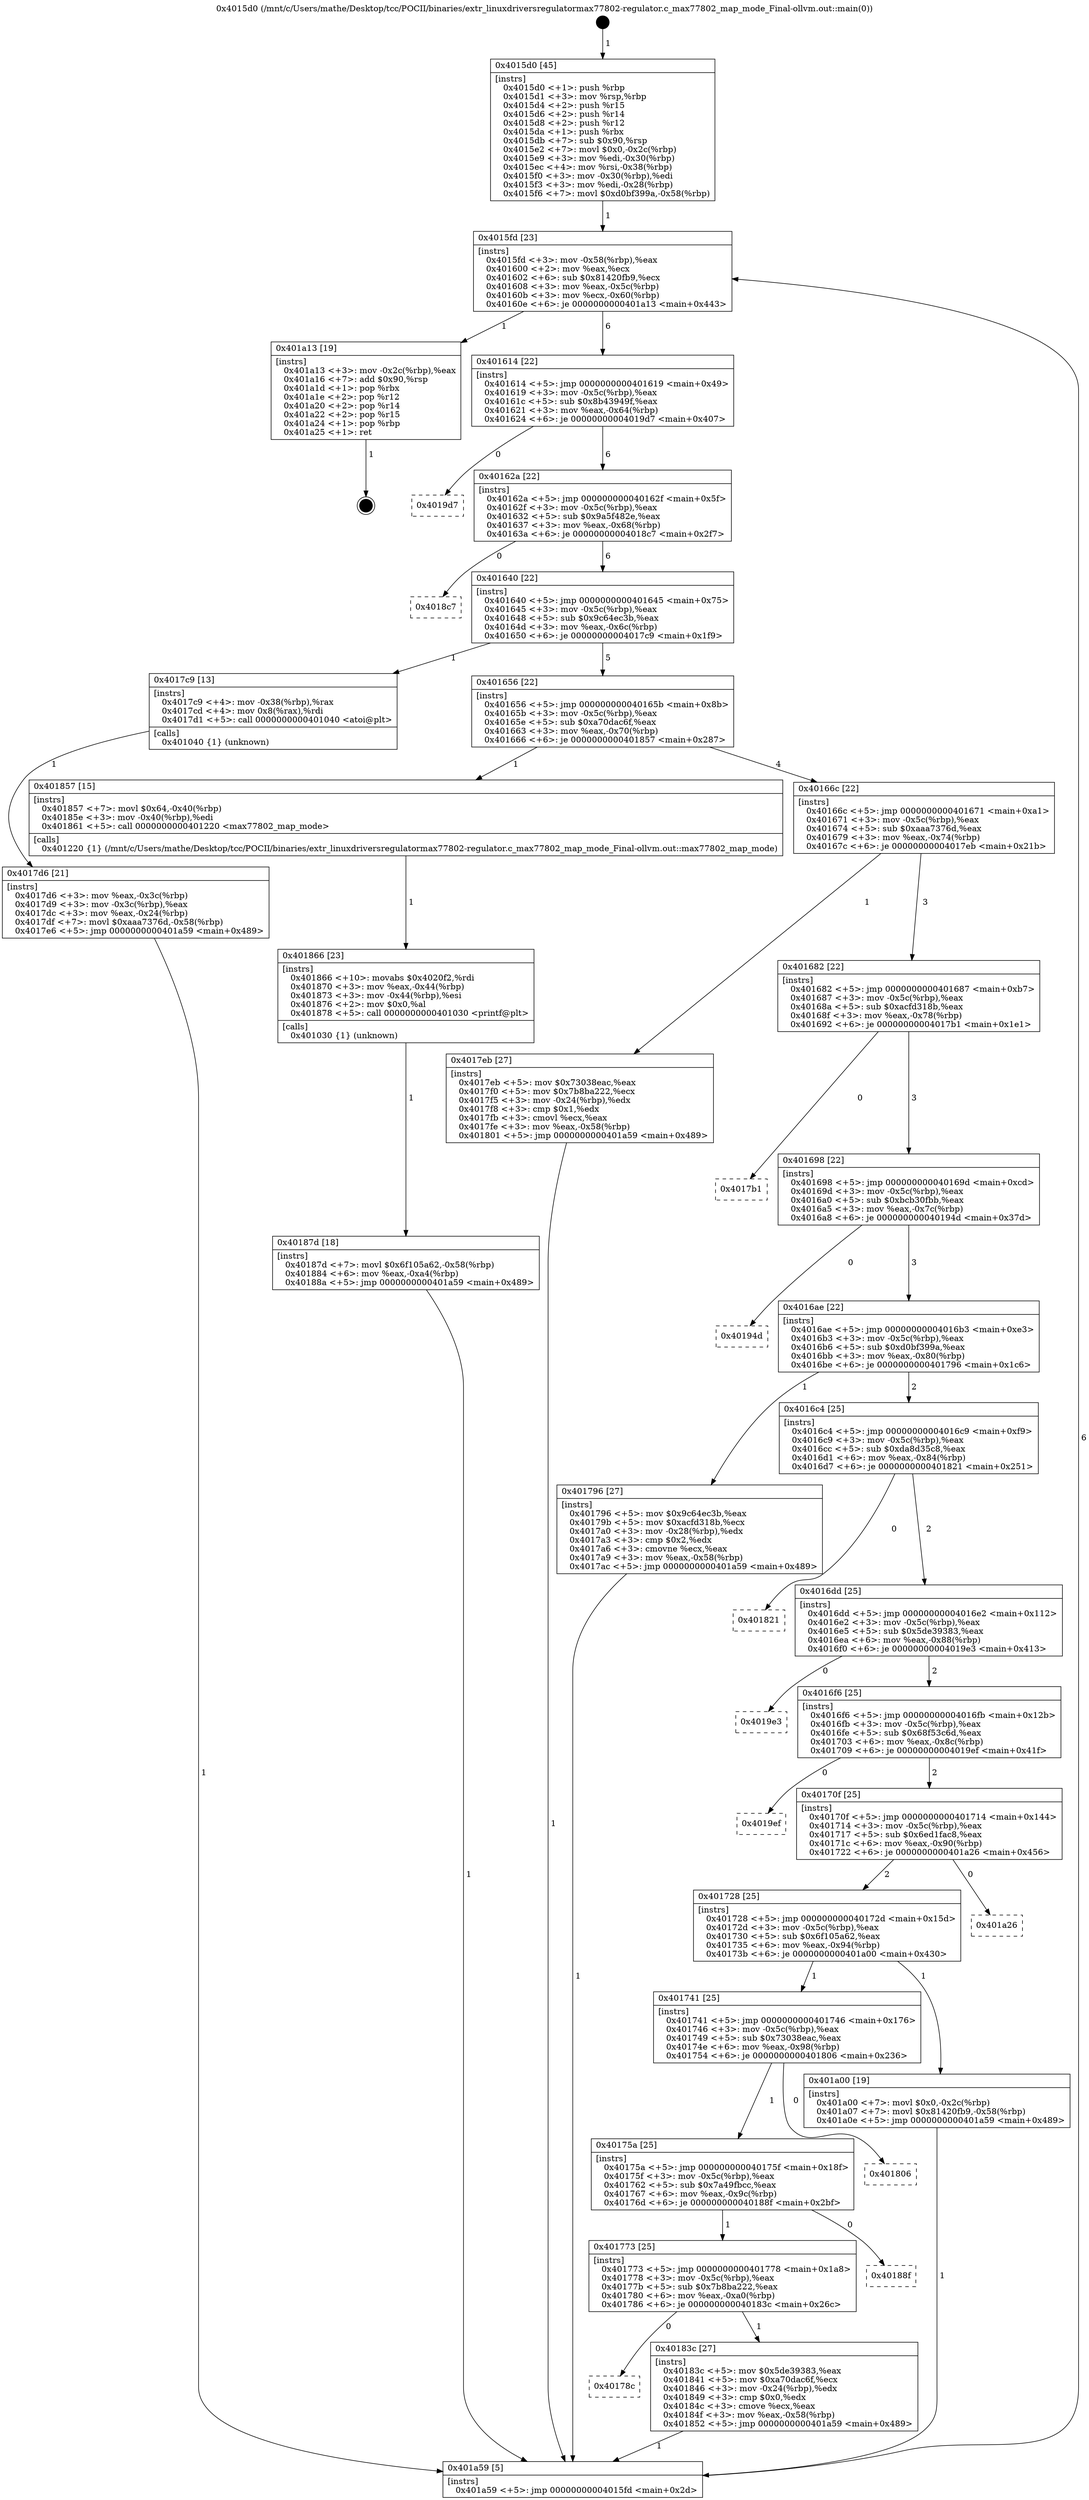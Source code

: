 digraph "0x4015d0" {
  label = "0x4015d0 (/mnt/c/Users/mathe/Desktop/tcc/POCII/binaries/extr_linuxdriversregulatormax77802-regulator.c_max77802_map_mode_Final-ollvm.out::main(0))"
  labelloc = "t"
  node[shape=record]

  Entry [label="",width=0.3,height=0.3,shape=circle,fillcolor=black,style=filled]
  "0x4015fd" [label="{
     0x4015fd [23]\l
     | [instrs]\l
     &nbsp;&nbsp;0x4015fd \<+3\>: mov -0x58(%rbp),%eax\l
     &nbsp;&nbsp;0x401600 \<+2\>: mov %eax,%ecx\l
     &nbsp;&nbsp;0x401602 \<+6\>: sub $0x81420fb9,%ecx\l
     &nbsp;&nbsp;0x401608 \<+3\>: mov %eax,-0x5c(%rbp)\l
     &nbsp;&nbsp;0x40160b \<+3\>: mov %ecx,-0x60(%rbp)\l
     &nbsp;&nbsp;0x40160e \<+6\>: je 0000000000401a13 \<main+0x443\>\l
  }"]
  "0x401a13" [label="{
     0x401a13 [19]\l
     | [instrs]\l
     &nbsp;&nbsp;0x401a13 \<+3\>: mov -0x2c(%rbp),%eax\l
     &nbsp;&nbsp;0x401a16 \<+7\>: add $0x90,%rsp\l
     &nbsp;&nbsp;0x401a1d \<+1\>: pop %rbx\l
     &nbsp;&nbsp;0x401a1e \<+2\>: pop %r12\l
     &nbsp;&nbsp;0x401a20 \<+2\>: pop %r14\l
     &nbsp;&nbsp;0x401a22 \<+2\>: pop %r15\l
     &nbsp;&nbsp;0x401a24 \<+1\>: pop %rbp\l
     &nbsp;&nbsp;0x401a25 \<+1\>: ret\l
  }"]
  "0x401614" [label="{
     0x401614 [22]\l
     | [instrs]\l
     &nbsp;&nbsp;0x401614 \<+5\>: jmp 0000000000401619 \<main+0x49\>\l
     &nbsp;&nbsp;0x401619 \<+3\>: mov -0x5c(%rbp),%eax\l
     &nbsp;&nbsp;0x40161c \<+5\>: sub $0x8b43949f,%eax\l
     &nbsp;&nbsp;0x401621 \<+3\>: mov %eax,-0x64(%rbp)\l
     &nbsp;&nbsp;0x401624 \<+6\>: je 00000000004019d7 \<main+0x407\>\l
  }"]
  Exit [label="",width=0.3,height=0.3,shape=circle,fillcolor=black,style=filled,peripheries=2]
  "0x4019d7" [label="{
     0x4019d7\l
  }", style=dashed]
  "0x40162a" [label="{
     0x40162a [22]\l
     | [instrs]\l
     &nbsp;&nbsp;0x40162a \<+5\>: jmp 000000000040162f \<main+0x5f\>\l
     &nbsp;&nbsp;0x40162f \<+3\>: mov -0x5c(%rbp),%eax\l
     &nbsp;&nbsp;0x401632 \<+5\>: sub $0x9a5f482e,%eax\l
     &nbsp;&nbsp;0x401637 \<+3\>: mov %eax,-0x68(%rbp)\l
     &nbsp;&nbsp;0x40163a \<+6\>: je 00000000004018c7 \<main+0x2f7\>\l
  }"]
  "0x40187d" [label="{
     0x40187d [18]\l
     | [instrs]\l
     &nbsp;&nbsp;0x40187d \<+7\>: movl $0x6f105a62,-0x58(%rbp)\l
     &nbsp;&nbsp;0x401884 \<+6\>: mov %eax,-0xa4(%rbp)\l
     &nbsp;&nbsp;0x40188a \<+5\>: jmp 0000000000401a59 \<main+0x489\>\l
  }"]
  "0x4018c7" [label="{
     0x4018c7\l
  }", style=dashed]
  "0x401640" [label="{
     0x401640 [22]\l
     | [instrs]\l
     &nbsp;&nbsp;0x401640 \<+5\>: jmp 0000000000401645 \<main+0x75\>\l
     &nbsp;&nbsp;0x401645 \<+3\>: mov -0x5c(%rbp),%eax\l
     &nbsp;&nbsp;0x401648 \<+5\>: sub $0x9c64ec3b,%eax\l
     &nbsp;&nbsp;0x40164d \<+3\>: mov %eax,-0x6c(%rbp)\l
     &nbsp;&nbsp;0x401650 \<+6\>: je 00000000004017c9 \<main+0x1f9\>\l
  }"]
  "0x401866" [label="{
     0x401866 [23]\l
     | [instrs]\l
     &nbsp;&nbsp;0x401866 \<+10\>: movabs $0x4020f2,%rdi\l
     &nbsp;&nbsp;0x401870 \<+3\>: mov %eax,-0x44(%rbp)\l
     &nbsp;&nbsp;0x401873 \<+3\>: mov -0x44(%rbp),%esi\l
     &nbsp;&nbsp;0x401876 \<+2\>: mov $0x0,%al\l
     &nbsp;&nbsp;0x401878 \<+5\>: call 0000000000401030 \<printf@plt\>\l
     | [calls]\l
     &nbsp;&nbsp;0x401030 \{1\} (unknown)\l
  }"]
  "0x4017c9" [label="{
     0x4017c9 [13]\l
     | [instrs]\l
     &nbsp;&nbsp;0x4017c9 \<+4\>: mov -0x38(%rbp),%rax\l
     &nbsp;&nbsp;0x4017cd \<+4\>: mov 0x8(%rax),%rdi\l
     &nbsp;&nbsp;0x4017d1 \<+5\>: call 0000000000401040 \<atoi@plt\>\l
     | [calls]\l
     &nbsp;&nbsp;0x401040 \{1\} (unknown)\l
  }"]
  "0x401656" [label="{
     0x401656 [22]\l
     | [instrs]\l
     &nbsp;&nbsp;0x401656 \<+5\>: jmp 000000000040165b \<main+0x8b\>\l
     &nbsp;&nbsp;0x40165b \<+3\>: mov -0x5c(%rbp),%eax\l
     &nbsp;&nbsp;0x40165e \<+5\>: sub $0xa70dac6f,%eax\l
     &nbsp;&nbsp;0x401663 \<+3\>: mov %eax,-0x70(%rbp)\l
     &nbsp;&nbsp;0x401666 \<+6\>: je 0000000000401857 \<main+0x287\>\l
  }"]
  "0x40178c" [label="{
     0x40178c\l
  }", style=dashed]
  "0x401857" [label="{
     0x401857 [15]\l
     | [instrs]\l
     &nbsp;&nbsp;0x401857 \<+7\>: movl $0x64,-0x40(%rbp)\l
     &nbsp;&nbsp;0x40185e \<+3\>: mov -0x40(%rbp),%edi\l
     &nbsp;&nbsp;0x401861 \<+5\>: call 0000000000401220 \<max77802_map_mode\>\l
     | [calls]\l
     &nbsp;&nbsp;0x401220 \{1\} (/mnt/c/Users/mathe/Desktop/tcc/POCII/binaries/extr_linuxdriversregulatormax77802-regulator.c_max77802_map_mode_Final-ollvm.out::max77802_map_mode)\l
  }"]
  "0x40166c" [label="{
     0x40166c [22]\l
     | [instrs]\l
     &nbsp;&nbsp;0x40166c \<+5\>: jmp 0000000000401671 \<main+0xa1\>\l
     &nbsp;&nbsp;0x401671 \<+3\>: mov -0x5c(%rbp),%eax\l
     &nbsp;&nbsp;0x401674 \<+5\>: sub $0xaaa7376d,%eax\l
     &nbsp;&nbsp;0x401679 \<+3\>: mov %eax,-0x74(%rbp)\l
     &nbsp;&nbsp;0x40167c \<+6\>: je 00000000004017eb \<main+0x21b\>\l
  }"]
  "0x40183c" [label="{
     0x40183c [27]\l
     | [instrs]\l
     &nbsp;&nbsp;0x40183c \<+5\>: mov $0x5de39383,%eax\l
     &nbsp;&nbsp;0x401841 \<+5\>: mov $0xa70dac6f,%ecx\l
     &nbsp;&nbsp;0x401846 \<+3\>: mov -0x24(%rbp),%edx\l
     &nbsp;&nbsp;0x401849 \<+3\>: cmp $0x0,%edx\l
     &nbsp;&nbsp;0x40184c \<+3\>: cmove %ecx,%eax\l
     &nbsp;&nbsp;0x40184f \<+3\>: mov %eax,-0x58(%rbp)\l
     &nbsp;&nbsp;0x401852 \<+5\>: jmp 0000000000401a59 \<main+0x489\>\l
  }"]
  "0x4017eb" [label="{
     0x4017eb [27]\l
     | [instrs]\l
     &nbsp;&nbsp;0x4017eb \<+5\>: mov $0x73038eac,%eax\l
     &nbsp;&nbsp;0x4017f0 \<+5\>: mov $0x7b8ba222,%ecx\l
     &nbsp;&nbsp;0x4017f5 \<+3\>: mov -0x24(%rbp),%edx\l
     &nbsp;&nbsp;0x4017f8 \<+3\>: cmp $0x1,%edx\l
     &nbsp;&nbsp;0x4017fb \<+3\>: cmovl %ecx,%eax\l
     &nbsp;&nbsp;0x4017fe \<+3\>: mov %eax,-0x58(%rbp)\l
     &nbsp;&nbsp;0x401801 \<+5\>: jmp 0000000000401a59 \<main+0x489\>\l
  }"]
  "0x401682" [label="{
     0x401682 [22]\l
     | [instrs]\l
     &nbsp;&nbsp;0x401682 \<+5\>: jmp 0000000000401687 \<main+0xb7\>\l
     &nbsp;&nbsp;0x401687 \<+3\>: mov -0x5c(%rbp),%eax\l
     &nbsp;&nbsp;0x40168a \<+5\>: sub $0xacfd318b,%eax\l
     &nbsp;&nbsp;0x40168f \<+3\>: mov %eax,-0x78(%rbp)\l
     &nbsp;&nbsp;0x401692 \<+6\>: je 00000000004017b1 \<main+0x1e1\>\l
  }"]
  "0x401773" [label="{
     0x401773 [25]\l
     | [instrs]\l
     &nbsp;&nbsp;0x401773 \<+5\>: jmp 0000000000401778 \<main+0x1a8\>\l
     &nbsp;&nbsp;0x401778 \<+3\>: mov -0x5c(%rbp),%eax\l
     &nbsp;&nbsp;0x40177b \<+5\>: sub $0x7b8ba222,%eax\l
     &nbsp;&nbsp;0x401780 \<+6\>: mov %eax,-0xa0(%rbp)\l
     &nbsp;&nbsp;0x401786 \<+6\>: je 000000000040183c \<main+0x26c\>\l
  }"]
  "0x4017b1" [label="{
     0x4017b1\l
  }", style=dashed]
  "0x401698" [label="{
     0x401698 [22]\l
     | [instrs]\l
     &nbsp;&nbsp;0x401698 \<+5\>: jmp 000000000040169d \<main+0xcd\>\l
     &nbsp;&nbsp;0x40169d \<+3\>: mov -0x5c(%rbp),%eax\l
     &nbsp;&nbsp;0x4016a0 \<+5\>: sub $0xbcb30fbb,%eax\l
     &nbsp;&nbsp;0x4016a5 \<+3\>: mov %eax,-0x7c(%rbp)\l
     &nbsp;&nbsp;0x4016a8 \<+6\>: je 000000000040194d \<main+0x37d\>\l
  }"]
  "0x40188f" [label="{
     0x40188f\l
  }", style=dashed]
  "0x40194d" [label="{
     0x40194d\l
  }", style=dashed]
  "0x4016ae" [label="{
     0x4016ae [22]\l
     | [instrs]\l
     &nbsp;&nbsp;0x4016ae \<+5\>: jmp 00000000004016b3 \<main+0xe3\>\l
     &nbsp;&nbsp;0x4016b3 \<+3\>: mov -0x5c(%rbp),%eax\l
     &nbsp;&nbsp;0x4016b6 \<+5\>: sub $0xd0bf399a,%eax\l
     &nbsp;&nbsp;0x4016bb \<+3\>: mov %eax,-0x80(%rbp)\l
     &nbsp;&nbsp;0x4016be \<+6\>: je 0000000000401796 \<main+0x1c6\>\l
  }"]
  "0x40175a" [label="{
     0x40175a [25]\l
     | [instrs]\l
     &nbsp;&nbsp;0x40175a \<+5\>: jmp 000000000040175f \<main+0x18f\>\l
     &nbsp;&nbsp;0x40175f \<+3\>: mov -0x5c(%rbp),%eax\l
     &nbsp;&nbsp;0x401762 \<+5\>: sub $0x7a49fbcc,%eax\l
     &nbsp;&nbsp;0x401767 \<+6\>: mov %eax,-0x9c(%rbp)\l
     &nbsp;&nbsp;0x40176d \<+6\>: je 000000000040188f \<main+0x2bf\>\l
  }"]
  "0x401796" [label="{
     0x401796 [27]\l
     | [instrs]\l
     &nbsp;&nbsp;0x401796 \<+5\>: mov $0x9c64ec3b,%eax\l
     &nbsp;&nbsp;0x40179b \<+5\>: mov $0xacfd318b,%ecx\l
     &nbsp;&nbsp;0x4017a0 \<+3\>: mov -0x28(%rbp),%edx\l
     &nbsp;&nbsp;0x4017a3 \<+3\>: cmp $0x2,%edx\l
     &nbsp;&nbsp;0x4017a6 \<+3\>: cmovne %ecx,%eax\l
     &nbsp;&nbsp;0x4017a9 \<+3\>: mov %eax,-0x58(%rbp)\l
     &nbsp;&nbsp;0x4017ac \<+5\>: jmp 0000000000401a59 \<main+0x489\>\l
  }"]
  "0x4016c4" [label="{
     0x4016c4 [25]\l
     | [instrs]\l
     &nbsp;&nbsp;0x4016c4 \<+5\>: jmp 00000000004016c9 \<main+0xf9\>\l
     &nbsp;&nbsp;0x4016c9 \<+3\>: mov -0x5c(%rbp),%eax\l
     &nbsp;&nbsp;0x4016cc \<+5\>: sub $0xda8d35c8,%eax\l
     &nbsp;&nbsp;0x4016d1 \<+6\>: mov %eax,-0x84(%rbp)\l
     &nbsp;&nbsp;0x4016d7 \<+6\>: je 0000000000401821 \<main+0x251\>\l
  }"]
  "0x401a59" [label="{
     0x401a59 [5]\l
     | [instrs]\l
     &nbsp;&nbsp;0x401a59 \<+5\>: jmp 00000000004015fd \<main+0x2d\>\l
  }"]
  "0x4015d0" [label="{
     0x4015d0 [45]\l
     | [instrs]\l
     &nbsp;&nbsp;0x4015d0 \<+1\>: push %rbp\l
     &nbsp;&nbsp;0x4015d1 \<+3\>: mov %rsp,%rbp\l
     &nbsp;&nbsp;0x4015d4 \<+2\>: push %r15\l
     &nbsp;&nbsp;0x4015d6 \<+2\>: push %r14\l
     &nbsp;&nbsp;0x4015d8 \<+2\>: push %r12\l
     &nbsp;&nbsp;0x4015da \<+1\>: push %rbx\l
     &nbsp;&nbsp;0x4015db \<+7\>: sub $0x90,%rsp\l
     &nbsp;&nbsp;0x4015e2 \<+7\>: movl $0x0,-0x2c(%rbp)\l
     &nbsp;&nbsp;0x4015e9 \<+3\>: mov %edi,-0x30(%rbp)\l
     &nbsp;&nbsp;0x4015ec \<+4\>: mov %rsi,-0x38(%rbp)\l
     &nbsp;&nbsp;0x4015f0 \<+3\>: mov -0x30(%rbp),%edi\l
     &nbsp;&nbsp;0x4015f3 \<+3\>: mov %edi,-0x28(%rbp)\l
     &nbsp;&nbsp;0x4015f6 \<+7\>: movl $0xd0bf399a,-0x58(%rbp)\l
  }"]
  "0x4017d6" [label="{
     0x4017d6 [21]\l
     | [instrs]\l
     &nbsp;&nbsp;0x4017d6 \<+3\>: mov %eax,-0x3c(%rbp)\l
     &nbsp;&nbsp;0x4017d9 \<+3\>: mov -0x3c(%rbp),%eax\l
     &nbsp;&nbsp;0x4017dc \<+3\>: mov %eax,-0x24(%rbp)\l
     &nbsp;&nbsp;0x4017df \<+7\>: movl $0xaaa7376d,-0x58(%rbp)\l
     &nbsp;&nbsp;0x4017e6 \<+5\>: jmp 0000000000401a59 \<main+0x489\>\l
  }"]
  "0x401806" [label="{
     0x401806\l
  }", style=dashed]
  "0x401821" [label="{
     0x401821\l
  }", style=dashed]
  "0x4016dd" [label="{
     0x4016dd [25]\l
     | [instrs]\l
     &nbsp;&nbsp;0x4016dd \<+5\>: jmp 00000000004016e2 \<main+0x112\>\l
     &nbsp;&nbsp;0x4016e2 \<+3\>: mov -0x5c(%rbp),%eax\l
     &nbsp;&nbsp;0x4016e5 \<+5\>: sub $0x5de39383,%eax\l
     &nbsp;&nbsp;0x4016ea \<+6\>: mov %eax,-0x88(%rbp)\l
     &nbsp;&nbsp;0x4016f0 \<+6\>: je 00000000004019e3 \<main+0x413\>\l
  }"]
  "0x401741" [label="{
     0x401741 [25]\l
     | [instrs]\l
     &nbsp;&nbsp;0x401741 \<+5\>: jmp 0000000000401746 \<main+0x176\>\l
     &nbsp;&nbsp;0x401746 \<+3\>: mov -0x5c(%rbp),%eax\l
     &nbsp;&nbsp;0x401749 \<+5\>: sub $0x73038eac,%eax\l
     &nbsp;&nbsp;0x40174e \<+6\>: mov %eax,-0x98(%rbp)\l
     &nbsp;&nbsp;0x401754 \<+6\>: je 0000000000401806 \<main+0x236\>\l
  }"]
  "0x4019e3" [label="{
     0x4019e3\l
  }", style=dashed]
  "0x4016f6" [label="{
     0x4016f6 [25]\l
     | [instrs]\l
     &nbsp;&nbsp;0x4016f6 \<+5\>: jmp 00000000004016fb \<main+0x12b\>\l
     &nbsp;&nbsp;0x4016fb \<+3\>: mov -0x5c(%rbp),%eax\l
     &nbsp;&nbsp;0x4016fe \<+5\>: sub $0x68f53c6d,%eax\l
     &nbsp;&nbsp;0x401703 \<+6\>: mov %eax,-0x8c(%rbp)\l
     &nbsp;&nbsp;0x401709 \<+6\>: je 00000000004019ef \<main+0x41f\>\l
  }"]
  "0x401a00" [label="{
     0x401a00 [19]\l
     | [instrs]\l
     &nbsp;&nbsp;0x401a00 \<+7\>: movl $0x0,-0x2c(%rbp)\l
     &nbsp;&nbsp;0x401a07 \<+7\>: movl $0x81420fb9,-0x58(%rbp)\l
     &nbsp;&nbsp;0x401a0e \<+5\>: jmp 0000000000401a59 \<main+0x489\>\l
  }"]
  "0x4019ef" [label="{
     0x4019ef\l
  }", style=dashed]
  "0x40170f" [label="{
     0x40170f [25]\l
     | [instrs]\l
     &nbsp;&nbsp;0x40170f \<+5\>: jmp 0000000000401714 \<main+0x144\>\l
     &nbsp;&nbsp;0x401714 \<+3\>: mov -0x5c(%rbp),%eax\l
     &nbsp;&nbsp;0x401717 \<+5\>: sub $0x6ed1fac8,%eax\l
     &nbsp;&nbsp;0x40171c \<+6\>: mov %eax,-0x90(%rbp)\l
     &nbsp;&nbsp;0x401722 \<+6\>: je 0000000000401a26 \<main+0x456\>\l
  }"]
  "0x401728" [label="{
     0x401728 [25]\l
     | [instrs]\l
     &nbsp;&nbsp;0x401728 \<+5\>: jmp 000000000040172d \<main+0x15d\>\l
     &nbsp;&nbsp;0x40172d \<+3\>: mov -0x5c(%rbp),%eax\l
     &nbsp;&nbsp;0x401730 \<+5\>: sub $0x6f105a62,%eax\l
     &nbsp;&nbsp;0x401735 \<+6\>: mov %eax,-0x94(%rbp)\l
     &nbsp;&nbsp;0x40173b \<+6\>: je 0000000000401a00 \<main+0x430\>\l
  }"]
  "0x401a26" [label="{
     0x401a26\l
  }", style=dashed]
  Entry -> "0x4015d0" [label=" 1"]
  "0x4015fd" -> "0x401a13" [label=" 1"]
  "0x4015fd" -> "0x401614" [label=" 6"]
  "0x401a13" -> Exit [label=" 1"]
  "0x401614" -> "0x4019d7" [label=" 0"]
  "0x401614" -> "0x40162a" [label=" 6"]
  "0x401a00" -> "0x401a59" [label=" 1"]
  "0x40162a" -> "0x4018c7" [label=" 0"]
  "0x40162a" -> "0x401640" [label=" 6"]
  "0x40187d" -> "0x401a59" [label=" 1"]
  "0x401640" -> "0x4017c9" [label=" 1"]
  "0x401640" -> "0x401656" [label=" 5"]
  "0x401866" -> "0x40187d" [label=" 1"]
  "0x401656" -> "0x401857" [label=" 1"]
  "0x401656" -> "0x40166c" [label=" 4"]
  "0x401857" -> "0x401866" [label=" 1"]
  "0x40166c" -> "0x4017eb" [label=" 1"]
  "0x40166c" -> "0x401682" [label=" 3"]
  "0x40183c" -> "0x401a59" [label=" 1"]
  "0x401682" -> "0x4017b1" [label=" 0"]
  "0x401682" -> "0x401698" [label=" 3"]
  "0x401773" -> "0x40183c" [label=" 1"]
  "0x401698" -> "0x40194d" [label=" 0"]
  "0x401698" -> "0x4016ae" [label=" 3"]
  "0x401773" -> "0x40178c" [label=" 0"]
  "0x4016ae" -> "0x401796" [label=" 1"]
  "0x4016ae" -> "0x4016c4" [label=" 2"]
  "0x401796" -> "0x401a59" [label=" 1"]
  "0x4015d0" -> "0x4015fd" [label=" 1"]
  "0x401a59" -> "0x4015fd" [label=" 6"]
  "0x4017c9" -> "0x4017d6" [label=" 1"]
  "0x4017d6" -> "0x401a59" [label=" 1"]
  "0x4017eb" -> "0x401a59" [label=" 1"]
  "0x40175a" -> "0x40188f" [label=" 0"]
  "0x4016c4" -> "0x401821" [label=" 0"]
  "0x4016c4" -> "0x4016dd" [label=" 2"]
  "0x40175a" -> "0x401773" [label=" 1"]
  "0x4016dd" -> "0x4019e3" [label=" 0"]
  "0x4016dd" -> "0x4016f6" [label=" 2"]
  "0x401741" -> "0x401806" [label=" 0"]
  "0x4016f6" -> "0x4019ef" [label=" 0"]
  "0x4016f6" -> "0x40170f" [label=" 2"]
  "0x401741" -> "0x40175a" [label=" 1"]
  "0x40170f" -> "0x401a26" [label=" 0"]
  "0x40170f" -> "0x401728" [label=" 2"]
  "0x401728" -> "0x401741" [label=" 1"]
  "0x401728" -> "0x401a00" [label=" 1"]
}

